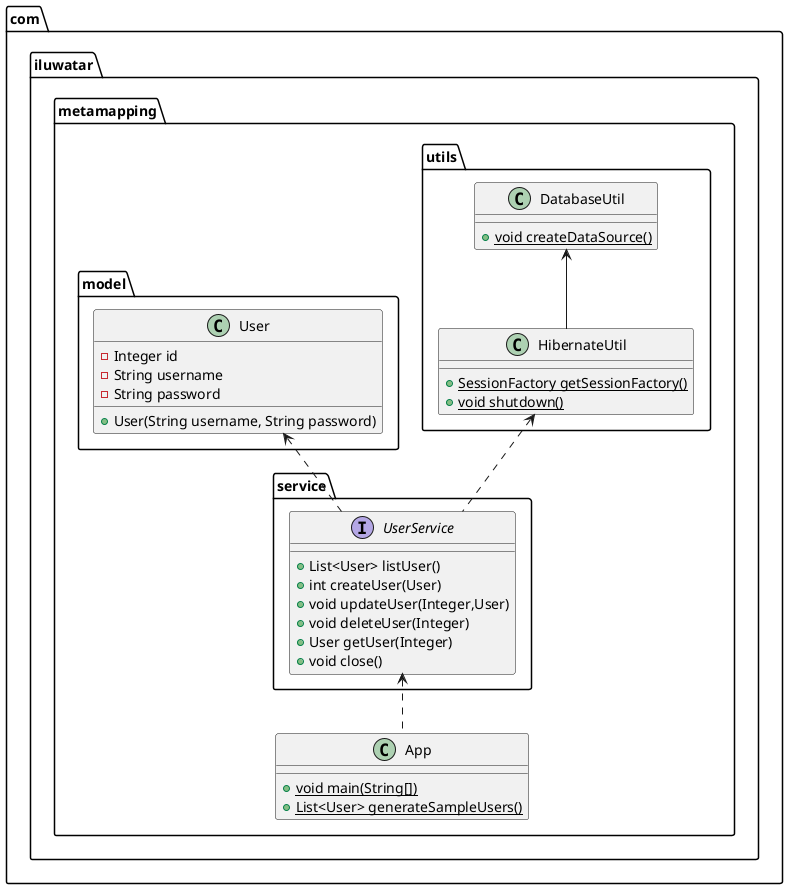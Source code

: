 @startuml
interface com.iluwatar.metamapping.service.UserService {
+ List<User> listUser()
+ int createUser(User)
+ void updateUser(Integer,User)
+ void deleteUser(Integer)
+ User getUser(Integer)
+ void close()
}
class com.iluwatar.metamapping.utils.DatabaseUtil {
+ {static} void createDataSource()
}
class com.iluwatar.metamapping.model.User {
- Integer id
- String username
- String password
+ User(String username, String password)
}
class com.iluwatar.metamapping.utils.HibernateUtil {
+ {static} SessionFactory getSessionFactory()
+ {static} void shutdown()
}
class com.iluwatar.metamapping.App {
+ {static} void main(String[])
+ {static} List<User> generateSampleUsers()
}

com.iluwatar.metamapping.service.UserService <.. com.iluwatar.metamapping.App
com.iluwatar.metamapping.model.User <.. com.iluwatar.metamapping.service.UserService
com.iluwatar.metamapping.utils.HibernateUtil <.. com.iluwatar.metamapping.service.UserService
com.iluwatar.metamapping.utils.DatabaseUtil <-- com.iluwatar.metamapping.utils.HibernateUtil
@enduml